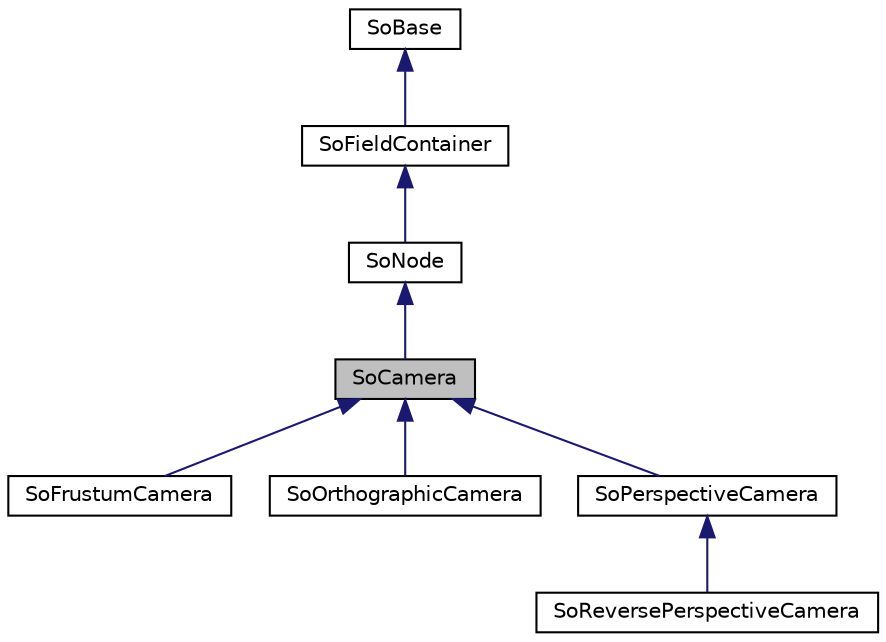 digraph "SoCamera"
{
 // LATEX_PDF_SIZE
  edge [fontname="Helvetica",fontsize="10",labelfontname="Helvetica",labelfontsize="10"];
  node [fontname="Helvetica",fontsize="10",shape=record];
  Node1 [label="SoCamera",height=0.2,width=0.4,color="black", fillcolor="grey75", style="filled", fontcolor="black",tooltip="The SoCamera class is the abstract base class for camera definition nodes."];
  Node2 -> Node1 [dir="back",color="midnightblue",fontsize="10",style="solid",fontname="Helvetica"];
  Node2 [label="SoNode",height=0.2,width=0.4,color="black", fillcolor="white", style="filled",URL="$classSoNode.html",tooltip="The SoNode class is the base class for nodes used in scene graphs."];
  Node3 -> Node2 [dir="back",color="midnightblue",fontsize="10",style="solid",fontname="Helvetica"];
  Node3 [label="SoFieldContainer",height=0.2,width=0.4,color="black", fillcolor="white", style="filled",URL="$classSoFieldContainer.html",tooltip="The SoFieldContainer class is a base class for all classes that contain fields."];
  Node4 -> Node3 [dir="back",color="midnightblue",fontsize="10",style="solid",fontname="Helvetica"];
  Node4 [label="SoBase",height=0.2,width=0.4,color="black", fillcolor="white", style="filled",URL="$classSoBase.html",tooltip="The SoBase class is the top-level superclass for a number of class-hierarchies."];
  Node1 -> Node5 [dir="back",color="midnightblue",fontsize="10",style="solid",fontname="Helvetica"];
  Node5 [label="SoFrustumCamera",height=0.2,width=0.4,color="black", fillcolor="white", style="filled",URL="$classSoFrustumCamera.html",tooltip="The SoFrustumCamera class defines a camera with a generic frustum.."];
  Node1 -> Node6 [dir="back",color="midnightblue",fontsize="10",style="solid",fontname="Helvetica"];
  Node6 [label="SoOrthographicCamera",height=0.2,width=0.4,color="black", fillcolor="white", style="filled",URL="$classSoOrthographicCamera.html",tooltip="The SoOrthographicCamera class defines a camera node with orthographic rendering."];
  Node1 -> Node7 [dir="back",color="midnightblue",fontsize="10",style="solid",fontname="Helvetica"];
  Node7 [label="SoPerspectiveCamera",height=0.2,width=0.4,color="black", fillcolor="white", style="filled",URL="$classSoPerspectiveCamera.html",tooltip="The SoPerspectiveCamera class defines a camera node with perspective rendering."];
  Node7 -> Node8 [dir="back",color="midnightblue",fontsize="10",style="solid",fontname="Helvetica"];
  Node8 [label="SoReversePerspectiveCamera",height=0.2,width=0.4,color="black", fillcolor="white", style="filled",URL="$classSoReversePerspectiveCamera.html",tooltip="The SoReversePerspectiveCamera class defines a camera node with reverse perspective rendering."];
}
